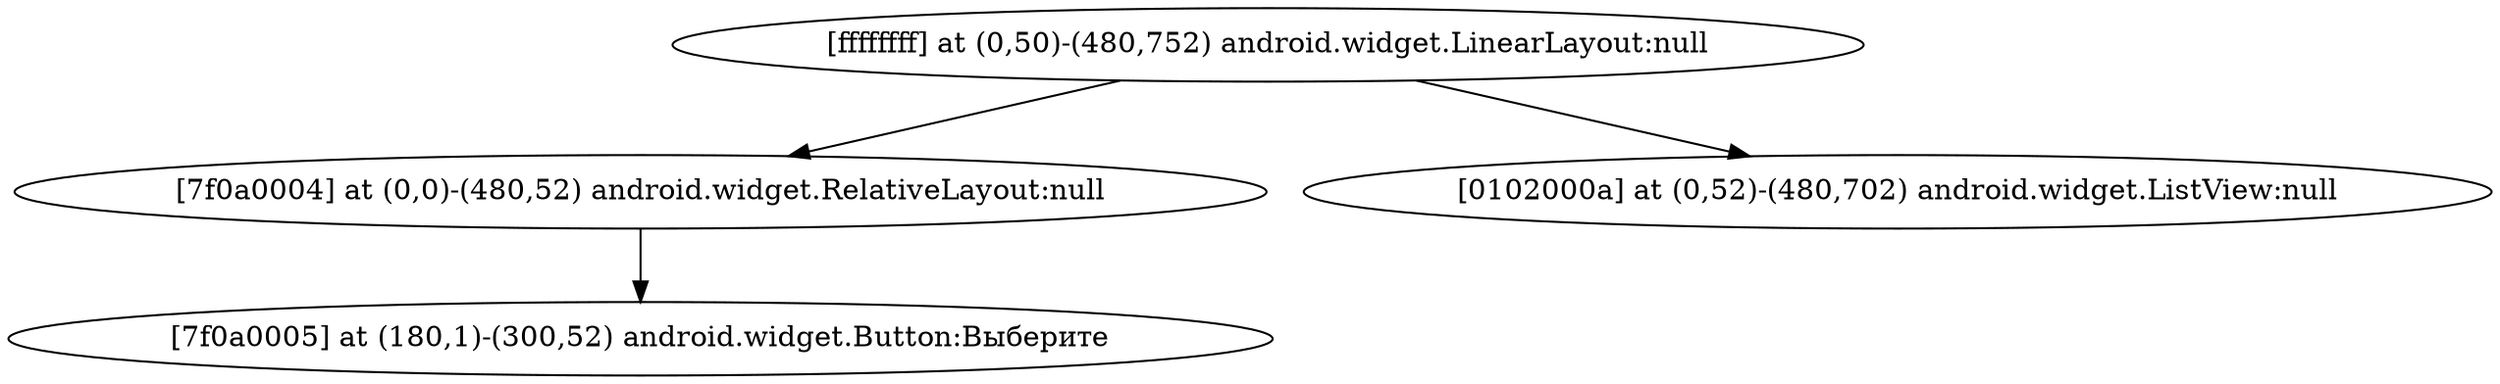 strict digraph G {
  1 [ label="[ffffffff] at (0,50)-(480,752) android.widget.LinearLayout:null" ];
  2 [ label="[7f0a0004] at (0,0)-(480,52) android.widget.RelativeLayout:null" ];
  3 [ label="[7f0a0005] at (180,1)-(300,52) android.widget.Button:Выберите" ];
  4 [ label="[0102000a] at (0,52)-(480,702) android.widget.ListView:null" ];
  1 -> 2;
  2 -> 3;
  1 -> 4;
}
